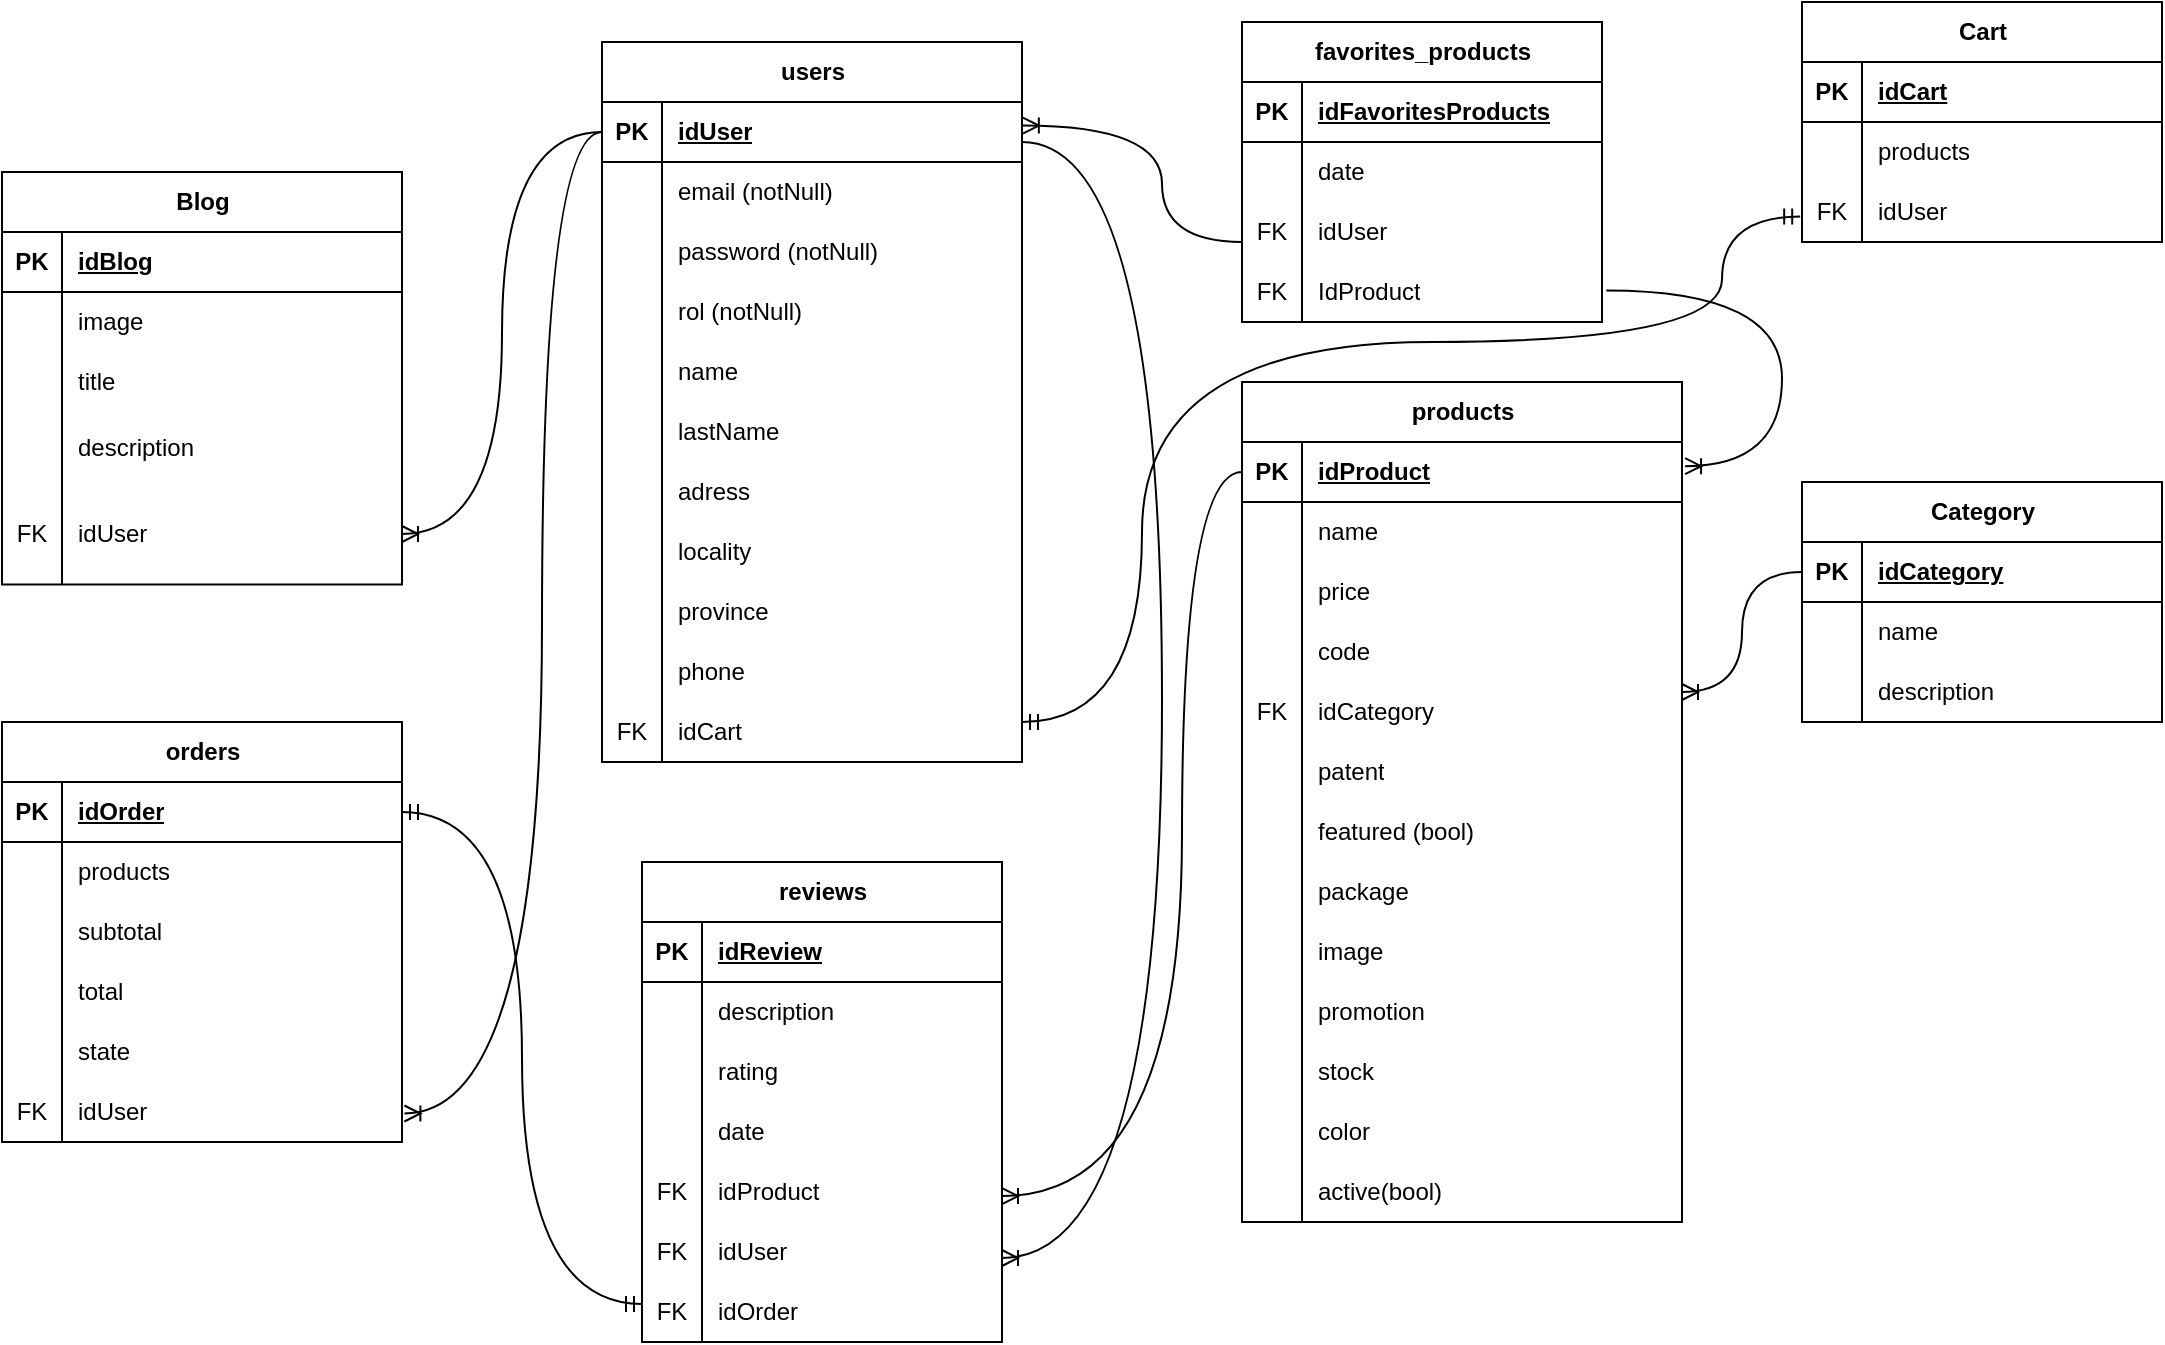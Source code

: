 <mxfile version="21.2.8" type="device">
  <diagram id="R2lEEEUBdFMjLlhIrx00" name="Page-1">
    <mxGraphModel dx="2513" dy="649" grid="0" gridSize="10" guides="1" tooltips="1" connect="0" arrows="1" fold="1" page="0" pageScale="1" pageWidth="850" pageHeight="1100" math="0" shadow="0" extFonts="Permanent Marker^https://fonts.googleapis.com/css?family=Permanent+Marker">
      <root>
        <mxCell id="0" />
        <mxCell id="1" parent="0" />
        <mxCell id="l7AukO2hmc3DWArI1GRd-1" value="products" style="shape=table;startSize=30;container=1;collapsible=1;childLayout=tableLayout;fixedRows=1;rowLines=0;fontStyle=1;align=center;resizeLast=1;html=1;" parent="1" vertex="1">
          <mxGeometry x="-200" y="250" width="220" height="420" as="geometry" />
        </mxCell>
        <mxCell id="l7AukO2hmc3DWArI1GRd-2" value="" style="shape=tableRow;horizontal=0;startSize=0;swimlaneHead=0;swimlaneBody=0;fillColor=none;collapsible=0;dropTarget=0;points=[[0,0.5],[1,0.5]];portConstraint=eastwest;top=0;left=0;right=0;bottom=1;" parent="l7AukO2hmc3DWArI1GRd-1" vertex="1">
          <mxGeometry y="30" width="220" height="30" as="geometry" />
        </mxCell>
        <mxCell id="l7AukO2hmc3DWArI1GRd-3" value="PK" style="shape=partialRectangle;connectable=0;fillColor=none;top=0;left=0;bottom=0;right=0;fontStyle=1;overflow=hidden;whiteSpace=wrap;html=1;" parent="l7AukO2hmc3DWArI1GRd-2" vertex="1">
          <mxGeometry width="30" height="30" as="geometry">
            <mxRectangle width="30" height="30" as="alternateBounds" />
          </mxGeometry>
        </mxCell>
        <mxCell id="l7AukO2hmc3DWArI1GRd-4" value="idProduct" style="shape=partialRectangle;connectable=0;fillColor=none;top=0;left=0;bottom=0;right=0;align=left;spacingLeft=6;fontStyle=5;overflow=hidden;whiteSpace=wrap;html=1;" parent="l7AukO2hmc3DWArI1GRd-2" vertex="1">
          <mxGeometry x="30" width="190" height="30" as="geometry">
            <mxRectangle width="190" height="30" as="alternateBounds" />
          </mxGeometry>
        </mxCell>
        <mxCell id="l7AukO2hmc3DWArI1GRd-5" value="" style="shape=tableRow;horizontal=0;startSize=0;swimlaneHead=0;swimlaneBody=0;fillColor=none;collapsible=0;dropTarget=0;points=[[0,0.5],[1,0.5]];portConstraint=eastwest;top=0;left=0;right=0;bottom=0;" parent="l7AukO2hmc3DWArI1GRd-1" vertex="1">
          <mxGeometry y="60" width="220" height="30" as="geometry" />
        </mxCell>
        <mxCell id="l7AukO2hmc3DWArI1GRd-6" value="" style="shape=partialRectangle;connectable=0;fillColor=none;top=0;left=0;bottom=0;right=0;editable=1;overflow=hidden;whiteSpace=wrap;html=1;" parent="l7AukO2hmc3DWArI1GRd-5" vertex="1">
          <mxGeometry width="30" height="30" as="geometry">
            <mxRectangle width="30" height="30" as="alternateBounds" />
          </mxGeometry>
        </mxCell>
        <mxCell id="l7AukO2hmc3DWArI1GRd-7" value="name" style="shape=partialRectangle;connectable=0;fillColor=none;top=0;left=0;bottom=0;right=0;align=left;spacingLeft=6;overflow=hidden;whiteSpace=wrap;html=1;" parent="l7AukO2hmc3DWArI1GRd-5" vertex="1">
          <mxGeometry x="30" width="190" height="30" as="geometry">
            <mxRectangle width="190" height="30" as="alternateBounds" />
          </mxGeometry>
        </mxCell>
        <mxCell id="l7AukO2hmc3DWArI1GRd-8" value="" style="shape=tableRow;horizontal=0;startSize=0;swimlaneHead=0;swimlaneBody=0;fillColor=none;collapsible=0;dropTarget=0;points=[[0,0.5],[1,0.5]];portConstraint=eastwest;top=0;left=0;right=0;bottom=0;" parent="l7AukO2hmc3DWArI1GRd-1" vertex="1">
          <mxGeometry y="90" width="220" height="30" as="geometry" />
        </mxCell>
        <mxCell id="l7AukO2hmc3DWArI1GRd-9" value="" style="shape=partialRectangle;connectable=0;fillColor=none;top=0;left=0;bottom=0;right=0;editable=1;overflow=hidden;whiteSpace=wrap;html=1;" parent="l7AukO2hmc3DWArI1GRd-8" vertex="1">
          <mxGeometry width="30" height="30" as="geometry">
            <mxRectangle width="30" height="30" as="alternateBounds" />
          </mxGeometry>
        </mxCell>
        <mxCell id="l7AukO2hmc3DWArI1GRd-10" value="price" style="shape=partialRectangle;connectable=0;fillColor=none;top=0;left=0;bottom=0;right=0;align=left;spacingLeft=6;overflow=hidden;whiteSpace=wrap;html=1;" parent="l7AukO2hmc3DWArI1GRd-8" vertex="1">
          <mxGeometry x="30" width="190" height="30" as="geometry">
            <mxRectangle width="190" height="30" as="alternateBounds" />
          </mxGeometry>
        </mxCell>
        <mxCell id="l7AukO2hmc3DWArI1GRd-11" value="" style="shape=tableRow;horizontal=0;startSize=0;swimlaneHead=0;swimlaneBody=0;fillColor=none;collapsible=0;dropTarget=0;points=[[0,0.5],[1,0.5]];portConstraint=eastwest;top=0;left=0;right=0;bottom=0;" parent="l7AukO2hmc3DWArI1GRd-1" vertex="1">
          <mxGeometry y="120" width="220" height="30" as="geometry" />
        </mxCell>
        <mxCell id="l7AukO2hmc3DWArI1GRd-12" value="" style="shape=partialRectangle;connectable=0;fillColor=none;top=0;left=0;bottom=0;right=0;editable=1;overflow=hidden;whiteSpace=wrap;html=1;" parent="l7AukO2hmc3DWArI1GRd-11" vertex="1">
          <mxGeometry width="30" height="30" as="geometry">
            <mxRectangle width="30" height="30" as="alternateBounds" />
          </mxGeometry>
        </mxCell>
        <mxCell id="l7AukO2hmc3DWArI1GRd-13" value="code" style="shape=partialRectangle;connectable=0;fillColor=none;top=0;left=0;bottom=0;right=0;align=left;spacingLeft=6;overflow=hidden;whiteSpace=wrap;html=1;" parent="l7AukO2hmc3DWArI1GRd-11" vertex="1">
          <mxGeometry x="30" width="190" height="30" as="geometry">
            <mxRectangle width="190" height="30" as="alternateBounds" />
          </mxGeometry>
        </mxCell>
        <mxCell id="l7AukO2hmc3DWArI1GRd-27" value="" style="shape=tableRow;horizontal=0;startSize=0;swimlaneHead=0;swimlaneBody=0;fillColor=none;collapsible=0;dropTarget=0;points=[[0,0.5],[1,0.5]];portConstraint=eastwest;top=0;left=0;right=0;bottom=0;" parent="l7AukO2hmc3DWArI1GRd-1" vertex="1">
          <mxGeometry y="150" width="220" height="30" as="geometry" />
        </mxCell>
        <mxCell id="l7AukO2hmc3DWArI1GRd-28" value="FK" style="shape=partialRectangle;connectable=0;fillColor=none;top=0;left=0;bottom=0;right=0;editable=1;overflow=hidden;whiteSpace=wrap;html=1;" parent="l7AukO2hmc3DWArI1GRd-27" vertex="1">
          <mxGeometry width="30" height="30" as="geometry">
            <mxRectangle width="30" height="30" as="alternateBounds" />
          </mxGeometry>
        </mxCell>
        <mxCell id="l7AukO2hmc3DWArI1GRd-29" value="idCategory" style="shape=partialRectangle;connectable=0;fillColor=none;top=0;left=0;bottom=0;right=0;align=left;spacingLeft=6;overflow=hidden;whiteSpace=wrap;html=1;" parent="l7AukO2hmc3DWArI1GRd-27" vertex="1">
          <mxGeometry x="30" width="190" height="30" as="geometry">
            <mxRectangle width="190" height="30" as="alternateBounds" />
          </mxGeometry>
        </mxCell>
        <mxCell id="l7AukO2hmc3DWArI1GRd-30" value="" style="shape=tableRow;horizontal=0;startSize=0;swimlaneHead=0;swimlaneBody=0;fillColor=none;collapsible=0;dropTarget=0;points=[[0,0.5],[1,0.5]];portConstraint=eastwest;top=0;left=0;right=0;bottom=0;" parent="l7AukO2hmc3DWArI1GRd-1" vertex="1">
          <mxGeometry y="180" width="220" height="30" as="geometry" />
        </mxCell>
        <mxCell id="l7AukO2hmc3DWArI1GRd-31" value="" style="shape=partialRectangle;connectable=0;fillColor=none;top=0;left=0;bottom=0;right=0;editable=1;overflow=hidden;whiteSpace=wrap;html=1;" parent="l7AukO2hmc3DWArI1GRd-30" vertex="1">
          <mxGeometry width="30" height="30" as="geometry">
            <mxRectangle width="30" height="30" as="alternateBounds" />
          </mxGeometry>
        </mxCell>
        <mxCell id="l7AukO2hmc3DWArI1GRd-32" value="patent" style="shape=partialRectangle;connectable=0;fillColor=none;top=0;left=0;bottom=0;right=0;align=left;spacingLeft=6;overflow=hidden;whiteSpace=wrap;html=1;" parent="l7AukO2hmc3DWArI1GRd-30" vertex="1">
          <mxGeometry x="30" width="190" height="30" as="geometry">
            <mxRectangle width="190" height="30" as="alternateBounds" />
          </mxGeometry>
        </mxCell>
        <mxCell id="l7AukO2hmc3DWArI1GRd-75" value="" style="shape=tableRow;horizontal=0;startSize=0;swimlaneHead=0;swimlaneBody=0;fillColor=none;collapsible=0;dropTarget=0;points=[[0,0.5],[1,0.5]];portConstraint=eastwest;top=0;left=0;right=0;bottom=0;" parent="l7AukO2hmc3DWArI1GRd-1" vertex="1">
          <mxGeometry y="210" width="220" height="30" as="geometry" />
        </mxCell>
        <mxCell id="l7AukO2hmc3DWArI1GRd-76" value="" style="shape=partialRectangle;connectable=0;fillColor=none;top=0;left=0;bottom=0;right=0;editable=1;overflow=hidden;whiteSpace=wrap;html=1;" parent="l7AukO2hmc3DWArI1GRd-75" vertex="1">
          <mxGeometry width="30" height="30" as="geometry">
            <mxRectangle width="30" height="30" as="alternateBounds" />
          </mxGeometry>
        </mxCell>
        <mxCell id="l7AukO2hmc3DWArI1GRd-77" value="featured (bool)" style="shape=partialRectangle;connectable=0;fillColor=none;top=0;left=0;bottom=0;right=0;align=left;spacingLeft=6;overflow=hidden;whiteSpace=wrap;html=1;" parent="l7AukO2hmc3DWArI1GRd-75" vertex="1">
          <mxGeometry x="30" width="190" height="30" as="geometry">
            <mxRectangle width="190" height="30" as="alternateBounds" />
          </mxGeometry>
        </mxCell>
        <mxCell id="l7AukO2hmc3DWArI1GRd-78" value="" style="shape=tableRow;horizontal=0;startSize=0;swimlaneHead=0;swimlaneBody=0;fillColor=none;collapsible=0;dropTarget=0;points=[[0,0.5],[1,0.5]];portConstraint=eastwest;top=0;left=0;right=0;bottom=0;" parent="l7AukO2hmc3DWArI1GRd-1" vertex="1">
          <mxGeometry y="240" width="220" height="30" as="geometry" />
        </mxCell>
        <mxCell id="l7AukO2hmc3DWArI1GRd-79" value="" style="shape=partialRectangle;connectable=0;fillColor=none;top=0;left=0;bottom=0;right=0;editable=1;overflow=hidden;whiteSpace=wrap;html=1;" parent="l7AukO2hmc3DWArI1GRd-78" vertex="1">
          <mxGeometry width="30" height="30" as="geometry">
            <mxRectangle width="30" height="30" as="alternateBounds" />
          </mxGeometry>
        </mxCell>
        <mxCell id="l7AukO2hmc3DWArI1GRd-80" value="package" style="shape=partialRectangle;connectable=0;fillColor=none;top=0;left=0;bottom=0;right=0;align=left;spacingLeft=6;overflow=hidden;whiteSpace=wrap;html=1;" parent="l7AukO2hmc3DWArI1GRd-78" vertex="1">
          <mxGeometry x="30" width="190" height="30" as="geometry">
            <mxRectangle width="190" height="30" as="alternateBounds" />
          </mxGeometry>
        </mxCell>
        <mxCell id="l7AukO2hmc3DWArI1GRd-81" value="" style="shape=tableRow;horizontal=0;startSize=0;swimlaneHead=0;swimlaneBody=0;fillColor=none;collapsible=0;dropTarget=0;points=[[0,0.5],[1,0.5]];portConstraint=eastwest;top=0;left=0;right=0;bottom=0;" parent="l7AukO2hmc3DWArI1GRd-1" vertex="1">
          <mxGeometry y="270" width="220" height="30" as="geometry" />
        </mxCell>
        <mxCell id="l7AukO2hmc3DWArI1GRd-82" value="" style="shape=partialRectangle;connectable=0;fillColor=none;top=0;left=0;bottom=0;right=0;editable=1;overflow=hidden;whiteSpace=wrap;html=1;" parent="l7AukO2hmc3DWArI1GRd-81" vertex="1">
          <mxGeometry width="30" height="30" as="geometry">
            <mxRectangle width="30" height="30" as="alternateBounds" />
          </mxGeometry>
        </mxCell>
        <mxCell id="l7AukO2hmc3DWArI1GRd-83" value="image" style="shape=partialRectangle;connectable=0;fillColor=none;top=0;left=0;bottom=0;right=0;align=left;spacingLeft=6;overflow=hidden;whiteSpace=wrap;html=1;" parent="l7AukO2hmc3DWArI1GRd-81" vertex="1">
          <mxGeometry x="30" width="190" height="30" as="geometry">
            <mxRectangle width="190" height="30" as="alternateBounds" />
          </mxGeometry>
        </mxCell>
        <mxCell id="__cpYwiDBDIL7jEUSUa--1" value="" style="shape=tableRow;horizontal=0;startSize=0;swimlaneHead=0;swimlaneBody=0;fillColor=none;collapsible=0;dropTarget=0;points=[[0,0.5],[1,0.5]];portConstraint=eastwest;top=0;left=0;right=0;bottom=0;" parent="l7AukO2hmc3DWArI1GRd-1" vertex="1">
          <mxGeometry y="300" width="220" height="30" as="geometry" />
        </mxCell>
        <mxCell id="__cpYwiDBDIL7jEUSUa--2" value="" style="shape=partialRectangle;connectable=0;fillColor=none;top=0;left=0;bottom=0;right=0;editable=1;overflow=hidden;whiteSpace=wrap;html=1;" parent="__cpYwiDBDIL7jEUSUa--1" vertex="1">
          <mxGeometry width="30" height="30" as="geometry">
            <mxRectangle width="30" height="30" as="alternateBounds" />
          </mxGeometry>
        </mxCell>
        <mxCell id="__cpYwiDBDIL7jEUSUa--3" value="promotion" style="shape=partialRectangle;connectable=0;fillColor=none;top=0;left=0;bottom=0;right=0;align=left;spacingLeft=6;overflow=hidden;whiteSpace=wrap;html=1;" parent="__cpYwiDBDIL7jEUSUa--1" vertex="1">
          <mxGeometry x="30" width="190" height="30" as="geometry">
            <mxRectangle width="190" height="30" as="alternateBounds" />
          </mxGeometry>
        </mxCell>
        <mxCell id="__cpYwiDBDIL7jEUSUa--32" value="" style="shape=tableRow;horizontal=0;startSize=0;swimlaneHead=0;swimlaneBody=0;fillColor=none;collapsible=0;dropTarget=0;points=[[0,0.5],[1,0.5]];portConstraint=eastwest;top=0;left=0;right=0;bottom=0;" parent="l7AukO2hmc3DWArI1GRd-1" vertex="1">
          <mxGeometry y="330" width="220" height="30" as="geometry" />
        </mxCell>
        <mxCell id="__cpYwiDBDIL7jEUSUa--33" value="" style="shape=partialRectangle;connectable=0;fillColor=none;top=0;left=0;bottom=0;right=0;editable=1;overflow=hidden;whiteSpace=wrap;html=1;" parent="__cpYwiDBDIL7jEUSUa--32" vertex="1">
          <mxGeometry width="30" height="30" as="geometry">
            <mxRectangle width="30" height="30" as="alternateBounds" />
          </mxGeometry>
        </mxCell>
        <mxCell id="__cpYwiDBDIL7jEUSUa--34" value="stock" style="shape=partialRectangle;connectable=0;fillColor=none;top=0;left=0;bottom=0;right=0;align=left;spacingLeft=6;overflow=hidden;whiteSpace=wrap;html=1;" parent="__cpYwiDBDIL7jEUSUa--32" vertex="1">
          <mxGeometry x="30" width="190" height="30" as="geometry">
            <mxRectangle width="190" height="30" as="alternateBounds" />
          </mxGeometry>
        </mxCell>
        <mxCell id="__cpYwiDBDIL7jEUSUa--35" value="" style="shape=tableRow;horizontal=0;startSize=0;swimlaneHead=0;swimlaneBody=0;fillColor=none;collapsible=0;dropTarget=0;points=[[0,0.5],[1,0.5]];portConstraint=eastwest;top=0;left=0;right=0;bottom=0;" parent="l7AukO2hmc3DWArI1GRd-1" vertex="1">
          <mxGeometry y="360" width="220" height="30" as="geometry" />
        </mxCell>
        <mxCell id="__cpYwiDBDIL7jEUSUa--36" value="" style="shape=partialRectangle;connectable=0;fillColor=none;top=0;left=0;bottom=0;right=0;editable=1;overflow=hidden;whiteSpace=wrap;html=1;" parent="__cpYwiDBDIL7jEUSUa--35" vertex="1">
          <mxGeometry width="30" height="30" as="geometry">
            <mxRectangle width="30" height="30" as="alternateBounds" />
          </mxGeometry>
        </mxCell>
        <mxCell id="__cpYwiDBDIL7jEUSUa--37" value="color" style="shape=partialRectangle;connectable=0;fillColor=none;top=0;left=0;bottom=0;right=0;align=left;spacingLeft=6;overflow=hidden;whiteSpace=wrap;html=1;" parent="__cpYwiDBDIL7jEUSUa--35" vertex="1">
          <mxGeometry x="30" width="190" height="30" as="geometry">
            <mxRectangle width="190" height="30" as="alternateBounds" />
          </mxGeometry>
        </mxCell>
        <mxCell id="__cpYwiDBDIL7jEUSUa--78" value="" style="shape=tableRow;horizontal=0;startSize=0;swimlaneHead=0;swimlaneBody=0;fillColor=none;collapsible=0;dropTarget=0;points=[[0,0.5],[1,0.5]];portConstraint=eastwest;top=0;left=0;right=0;bottom=0;" parent="l7AukO2hmc3DWArI1GRd-1" vertex="1">
          <mxGeometry y="390" width="220" height="30" as="geometry" />
        </mxCell>
        <mxCell id="__cpYwiDBDIL7jEUSUa--79" value="" style="shape=partialRectangle;connectable=0;fillColor=none;top=0;left=0;bottom=0;right=0;editable=1;overflow=hidden;whiteSpace=wrap;html=1;" parent="__cpYwiDBDIL7jEUSUa--78" vertex="1">
          <mxGeometry width="30" height="30" as="geometry">
            <mxRectangle width="30" height="30" as="alternateBounds" />
          </mxGeometry>
        </mxCell>
        <mxCell id="__cpYwiDBDIL7jEUSUa--80" value="active(bool)" style="shape=partialRectangle;connectable=0;fillColor=none;top=0;left=0;bottom=0;right=0;align=left;spacingLeft=6;overflow=hidden;whiteSpace=wrap;html=1;" parent="__cpYwiDBDIL7jEUSUa--78" vertex="1">
          <mxGeometry x="30" width="190" height="30" as="geometry">
            <mxRectangle width="190" height="30" as="alternateBounds" />
          </mxGeometry>
        </mxCell>
        <mxCell id="l7AukO2hmc3DWArI1GRd-33" value="users" style="shape=table;startSize=30;container=1;collapsible=1;childLayout=tableLayout;fixedRows=1;rowLines=0;fontStyle=1;align=center;resizeLast=1;html=1;" parent="1" vertex="1">
          <mxGeometry x="-520" y="80" width="210" height="360" as="geometry" />
        </mxCell>
        <mxCell id="l7AukO2hmc3DWArI1GRd-34" value="" style="shape=tableRow;horizontal=0;startSize=0;swimlaneHead=0;swimlaneBody=0;fillColor=none;collapsible=0;dropTarget=0;points=[[0,0.5],[1,0.5]];portConstraint=eastwest;top=0;left=0;right=0;bottom=1;" parent="l7AukO2hmc3DWArI1GRd-33" vertex="1">
          <mxGeometry y="30" width="210" height="30" as="geometry" />
        </mxCell>
        <mxCell id="l7AukO2hmc3DWArI1GRd-35" value="PK" style="shape=partialRectangle;connectable=0;fillColor=none;top=0;left=0;bottom=0;right=0;fontStyle=1;overflow=hidden;whiteSpace=wrap;html=1;" parent="l7AukO2hmc3DWArI1GRd-34" vertex="1">
          <mxGeometry width="30" height="30" as="geometry">
            <mxRectangle width="30" height="30" as="alternateBounds" />
          </mxGeometry>
        </mxCell>
        <mxCell id="l7AukO2hmc3DWArI1GRd-36" value="idUser" style="shape=partialRectangle;connectable=0;fillColor=none;top=0;left=0;bottom=0;right=0;align=left;spacingLeft=6;fontStyle=5;overflow=hidden;whiteSpace=wrap;html=1;" parent="l7AukO2hmc3DWArI1GRd-34" vertex="1">
          <mxGeometry x="30" width="180" height="30" as="geometry">
            <mxRectangle width="180" height="30" as="alternateBounds" />
          </mxGeometry>
        </mxCell>
        <mxCell id="l7AukO2hmc3DWArI1GRd-37" value="" style="shape=tableRow;horizontal=0;startSize=0;swimlaneHead=0;swimlaneBody=0;fillColor=none;collapsible=0;dropTarget=0;points=[[0,0.5],[1,0.5]];portConstraint=eastwest;top=0;left=0;right=0;bottom=0;" parent="l7AukO2hmc3DWArI1GRd-33" vertex="1">
          <mxGeometry y="60" width="210" height="30" as="geometry" />
        </mxCell>
        <mxCell id="l7AukO2hmc3DWArI1GRd-38" value="" style="shape=partialRectangle;connectable=0;fillColor=none;top=0;left=0;bottom=0;right=0;editable=1;overflow=hidden;whiteSpace=wrap;html=1;" parent="l7AukO2hmc3DWArI1GRd-37" vertex="1">
          <mxGeometry width="30" height="30" as="geometry">
            <mxRectangle width="30" height="30" as="alternateBounds" />
          </mxGeometry>
        </mxCell>
        <mxCell id="l7AukO2hmc3DWArI1GRd-39" value="email (notNull)" style="shape=partialRectangle;connectable=0;fillColor=none;top=0;left=0;bottom=0;right=0;align=left;spacingLeft=6;overflow=hidden;whiteSpace=wrap;html=1;" parent="l7AukO2hmc3DWArI1GRd-37" vertex="1">
          <mxGeometry x="30" width="180" height="30" as="geometry">
            <mxRectangle width="180" height="30" as="alternateBounds" />
          </mxGeometry>
        </mxCell>
        <mxCell id="l7AukO2hmc3DWArI1GRd-40" value="" style="shape=tableRow;horizontal=0;startSize=0;swimlaneHead=0;swimlaneBody=0;fillColor=none;collapsible=0;dropTarget=0;points=[[0,0.5],[1,0.5]];portConstraint=eastwest;top=0;left=0;right=0;bottom=0;" parent="l7AukO2hmc3DWArI1GRd-33" vertex="1">
          <mxGeometry y="90" width="210" height="30" as="geometry" />
        </mxCell>
        <mxCell id="l7AukO2hmc3DWArI1GRd-41" value="" style="shape=partialRectangle;connectable=0;fillColor=none;top=0;left=0;bottom=0;right=0;editable=1;overflow=hidden;whiteSpace=wrap;html=1;" parent="l7AukO2hmc3DWArI1GRd-40" vertex="1">
          <mxGeometry width="30" height="30" as="geometry">
            <mxRectangle width="30" height="30" as="alternateBounds" />
          </mxGeometry>
        </mxCell>
        <mxCell id="l7AukO2hmc3DWArI1GRd-42" value="password (notNull)" style="shape=partialRectangle;connectable=0;fillColor=none;top=0;left=0;bottom=0;right=0;align=left;spacingLeft=6;overflow=hidden;whiteSpace=wrap;html=1;" parent="l7AukO2hmc3DWArI1GRd-40" vertex="1">
          <mxGeometry x="30" width="180" height="30" as="geometry">
            <mxRectangle width="180" height="30" as="alternateBounds" />
          </mxGeometry>
        </mxCell>
        <mxCell id="l7AukO2hmc3DWArI1GRd-43" value="" style="shape=tableRow;horizontal=0;startSize=0;swimlaneHead=0;swimlaneBody=0;fillColor=none;collapsible=0;dropTarget=0;points=[[0,0.5],[1,0.5]];portConstraint=eastwest;top=0;left=0;right=0;bottom=0;" parent="l7AukO2hmc3DWArI1GRd-33" vertex="1">
          <mxGeometry y="120" width="210" height="30" as="geometry" />
        </mxCell>
        <mxCell id="l7AukO2hmc3DWArI1GRd-44" value="" style="shape=partialRectangle;connectable=0;fillColor=none;top=0;left=0;bottom=0;right=0;editable=1;overflow=hidden;whiteSpace=wrap;html=1;" parent="l7AukO2hmc3DWArI1GRd-43" vertex="1">
          <mxGeometry width="30" height="30" as="geometry">
            <mxRectangle width="30" height="30" as="alternateBounds" />
          </mxGeometry>
        </mxCell>
        <mxCell id="l7AukO2hmc3DWArI1GRd-45" value="rol (notNull)" style="shape=partialRectangle;connectable=0;fillColor=none;top=0;left=0;bottom=0;right=0;align=left;spacingLeft=6;overflow=hidden;whiteSpace=wrap;html=1;" parent="l7AukO2hmc3DWArI1GRd-43" vertex="1">
          <mxGeometry x="30" width="180" height="30" as="geometry">
            <mxRectangle width="180" height="30" as="alternateBounds" />
          </mxGeometry>
        </mxCell>
        <mxCell id="SijIeiXXC8a-HPH88K1i-1" value="" style="shape=tableRow;horizontal=0;startSize=0;swimlaneHead=0;swimlaneBody=0;fillColor=none;collapsible=0;dropTarget=0;points=[[0,0.5],[1,0.5]];portConstraint=eastwest;top=0;left=0;right=0;bottom=0;" parent="l7AukO2hmc3DWArI1GRd-33" vertex="1">
          <mxGeometry y="150" width="210" height="30" as="geometry" />
        </mxCell>
        <mxCell id="SijIeiXXC8a-HPH88K1i-2" value="" style="shape=partialRectangle;connectable=0;fillColor=none;top=0;left=0;bottom=0;right=0;editable=1;overflow=hidden;whiteSpace=wrap;html=1;" parent="SijIeiXXC8a-HPH88K1i-1" vertex="1">
          <mxGeometry width="30" height="30" as="geometry">
            <mxRectangle width="30" height="30" as="alternateBounds" />
          </mxGeometry>
        </mxCell>
        <mxCell id="SijIeiXXC8a-HPH88K1i-3" value="name" style="shape=partialRectangle;connectable=0;fillColor=none;top=0;left=0;bottom=0;right=0;align=left;spacingLeft=6;overflow=hidden;whiteSpace=wrap;html=1;" parent="SijIeiXXC8a-HPH88K1i-1" vertex="1">
          <mxGeometry x="30" width="180" height="30" as="geometry">
            <mxRectangle width="180" height="30" as="alternateBounds" />
          </mxGeometry>
        </mxCell>
        <mxCell id="SijIeiXXC8a-HPH88K1i-4" value="" style="shape=tableRow;horizontal=0;startSize=0;swimlaneHead=0;swimlaneBody=0;fillColor=none;collapsible=0;dropTarget=0;points=[[0,0.5],[1,0.5]];portConstraint=eastwest;top=0;left=0;right=0;bottom=0;" parent="l7AukO2hmc3DWArI1GRd-33" vertex="1">
          <mxGeometry y="180" width="210" height="30" as="geometry" />
        </mxCell>
        <mxCell id="SijIeiXXC8a-HPH88K1i-5" value="" style="shape=partialRectangle;connectable=0;fillColor=none;top=0;left=0;bottom=0;right=0;editable=1;overflow=hidden;whiteSpace=wrap;html=1;" parent="SijIeiXXC8a-HPH88K1i-4" vertex="1">
          <mxGeometry width="30" height="30" as="geometry">
            <mxRectangle width="30" height="30" as="alternateBounds" />
          </mxGeometry>
        </mxCell>
        <mxCell id="SijIeiXXC8a-HPH88K1i-6" value="lastName" style="shape=partialRectangle;connectable=0;fillColor=none;top=0;left=0;bottom=0;right=0;align=left;spacingLeft=6;overflow=hidden;whiteSpace=wrap;html=1;" parent="SijIeiXXC8a-HPH88K1i-4" vertex="1">
          <mxGeometry x="30" width="180" height="30" as="geometry">
            <mxRectangle width="180" height="30" as="alternateBounds" />
          </mxGeometry>
        </mxCell>
        <mxCell id="SijIeiXXC8a-HPH88K1i-26" value="" style="shape=tableRow;horizontal=0;startSize=0;swimlaneHead=0;swimlaneBody=0;fillColor=none;collapsible=0;dropTarget=0;points=[[0,0.5],[1,0.5]];portConstraint=eastwest;top=0;left=0;right=0;bottom=0;" parent="l7AukO2hmc3DWArI1GRd-33" vertex="1">
          <mxGeometry y="210" width="210" height="30" as="geometry" />
        </mxCell>
        <mxCell id="SijIeiXXC8a-HPH88K1i-27" value="" style="shape=partialRectangle;connectable=0;fillColor=none;top=0;left=0;bottom=0;right=0;editable=1;overflow=hidden;whiteSpace=wrap;html=1;" parent="SijIeiXXC8a-HPH88K1i-26" vertex="1">
          <mxGeometry width="30" height="30" as="geometry">
            <mxRectangle width="30" height="30" as="alternateBounds" />
          </mxGeometry>
        </mxCell>
        <mxCell id="SijIeiXXC8a-HPH88K1i-28" value="adress" style="shape=partialRectangle;connectable=0;fillColor=none;top=0;left=0;bottom=0;right=0;align=left;spacingLeft=6;overflow=hidden;whiteSpace=wrap;html=1;" parent="SijIeiXXC8a-HPH88K1i-26" vertex="1">
          <mxGeometry x="30" width="180" height="30" as="geometry">
            <mxRectangle width="180" height="30" as="alternateBounds" />
          </mxGeometry>
        </mxCell>
        <mxCell id="SijIeiXXC8a-HPH88K1i-29" value="" style="shape=tableRow;horizontal=0;startSize=0;swimlaneHead=0;swimlaneBody=0;fillColor=none;collapsible=0;dropTarget=0;points=[[0,0.5],[1,0.5]];portConstraint=eastwest;top=0;left=0;right=0;bottom=0;" parent="l7AukO2hmc3DWArI1GRd-33" vertex="1">
          <mxGeometry y="240" width="210" height="30" as="geometry" />
        </mxCell>
        <mxCell id="SijIeiXXC8a-HPH88K1i-30" value="" style="shape=partialRectangle;connectable=0;fillColor=none;top=0;left=0;bottom=0;right=0;editable=1;overflow=hidden;whiteSpace=wrap;html=1;" parent="SijIeiXXC8a-HPH88K1i-29" vertex="1">
          <mxGeometry width="30" height="30" as="geometry">
            <mxRectangle width="30" height="30" as="alternateBounds" />
          </mxGeometry>
        </mxCell>
        <mxCell id="SijIeiXXC8a-HPH88K1i-31" value="locality" style="shape=partialRectangle;connectable=0;fillColor=none;top=0;left=0;bottom=0;right=0;align=left;spacingLeft=6;overflow=hidden;whiteSpace=wrap;html=1;" parent="SijIeiXXC8a-HPH88K1i-29" vertex="1">
          <mxGeometry x="30" width="180" height="30" as="geometry">
            <mxRectangle width="180" height="30" as="alternateBounds" />
          </mxGeometry>
        </mxCell>
        <mxCell id="SijIeiXXC8a-HPH88K1i-53" value="" style="shape=tableRow;horizontal=0;startSize=0;swimlaneHead=0;swimlaneBody=0;fillColor=none;collapsible=0;dropTarget=0;points=[[0,0.5],[1,0.5]];portConstraint=eastwest;top=0;left=0;right=0;bottom=0;" parent="l7AukO2hmc3DWArI1GRd-33" vertex="1">
          <mxGeometry y="270" width="210" height="30" as="geometry" />
        </mxCell>
        <mxCell id="SijIeiXXC8a-HPH88K1i-54" value="" style="shape=partialRectangle;connectable=0;fillColor=none;top=0;left=0;bottom=0;right=0;editable=1;overflow=hidden;whiteSpace=wrap;html=1;" parent="SijIeiXXC8a-HPH88K1i-53" vertex="1">
          <mxGeometry width="30" height="30" as="geometry">
            <mxRectangle width="30" height="30" as="alternateBounds" />
          </mxGeometry>
        </mxCell>
        <mxCell id="SijIeiXXC8a-HPH88K1i-55" value="province" style="shape=partialRectangle;connectable=0;fillColor=none;top=0;left=0;bottom=0;right=0;align=left;spacingLeft=6;overflow=hidden;whiteSpace=wrap;html=1;" parent="SijIeiXXC8a-HPH88K1i-53" vertex="1">
          <mxGeometry x="30" width="180" height="30" as="geometry">
            <mxRectangle width="180" height="30" as="alternateBounds" />
          </mxGeometry>
        </mxCell>
        <mxCell id="SijIeiXXC8a-HPH88K1i-56" value="" style="shape=tableRow;horizontal=0;startSize=0;swimlaneHead=0;swimlaneBody=0;fillColor=none;collapsible=0;dropTarget=0;points=[[0,0.5],[1,0.5]];portConstraint=eastwest;top=0;left=0;right=0;bottom=0;" parent="l7AukO2hmc3DWArI1GRd-33" vertex="1">
          <mxGeometry y="300" width="210" height="30" as="geometry" />
        </mxCell>
        <mxCell id="SijIeiXXC8a-HPH88K1i-57" value="" style="shape=partialRectangle;connectable=0;fillColor=none;top=0;left=0;bottom=0;right=0;editable=1;overflow=hidden;whiteSpace=wrap;html=1;" parent="SijIeiXXC8a-HPH88K1i-56" vertex="1">
          <mxGeometry width="30" height="30" as="geometry">
            <mxRectangle width="30" height="30" as="alternateBounds" />
          </mxGeometry>
        </mxCell>
        <mxCell id="SijIeiXXC8a-HPH88K1i-58" value="phone" style="shape=partialRectangle;connectable=0;fillColor=none;top=0;left=0;bottom=0;right=0;align=left;spacingLeft=6;overflow=hidden;whiteSpace=wrap;html=1;" parent="SijIeiXXC8a-HPH88K1i-56" vertex="1">
          <mxGeometry x="30" width="180" height="30" as="geometry">
            <mxRectangle width="180" height="30" as="alternateBounds" />
          </mxGeometry>
        </mxCell>
        <mxCell id="QlhWREEPRnd1zQnITJeM-90" value="" style="shape=tableRow;horizontal=0;startSize=0;swimlaneHead=0;swimlaneBody=0;fillColor=none;collapsible=0;dropTarget=0;points=[[0,0.5],[1,0.5]];portConstraint=eastwest;top=0;left=0;right=0;bottom=0;" parent="l7AukO2hmc3DWArI1GRd-33" vertex="1">
          <mxGeometry y="330" width="210" height="30" as="geometry" />
        </mxCell>
        <mxCell id="QlhWREEPRnd1zQnITJeM-91" value="FK" style="shape=partialRectangle;connectable=0;fillColor=none;top=0;left=0;bottom=0;right=0;editable=1;overflow=hidden;whiteSpace=wrap;html=1;" parent="QlhWREEPRnd1zQnITJeM-90" vertex="1">
          <mxGeometry width="30" height="30" as="geometry">
            <mxRectangle width="30" height="30" as="alternateBounds" />
          </mxGeometry>
        </mxCell>
        <mxCell id="QlhWREEPRnd1zQnITJeM-92" value="idCart" style="shape=partialRectangle;connectable=0;fillColor=none;top=0;left=0;bottom=0;right=0;align=left;spacingLeft=6;overflow=hidden;whiteSpace=wrap;html=1;" parent="QlhWREEPRnd1zQnITJeM-90" vertex="1">
          <mxGeometry x="30" width="180" height="30" as="geometry">
            <mxRectangle width="180" height="30" as="alternateBounds" />
          </mxGeometry>
        </mxCell>
        <mxCell id="l7AukO2hmc3DWArI1GRd-59" value="favorites_products" style="shape=table;startSize=30;container=1;collapsible=1;childLayout=tableLayout;fixedRows=1;rowLines=0;fontStyle=1;align=center;resizeLast=1;html=1;" parent="1" vertex="1">
          <mxGeometry x="-200" y="70" width="180.0" height="150" as="geometry" />
        </mxCell>
        <mxCell id="l7AukO2hmc3DWArI1GRd-60" value="" style="shape=tableRow;horizontal=0;startSize=0;swimlaneHead=0;swimlaneBody=0;fillColor=none;collapsible=0;dropTarget=0;points=[[0,0.5],[1,0.5]];portConstraint=eastwest;top=0;left=0;right=0;bottom=1;" parent="l7AukO2hmc3DWArI1GRd-59" vertex="1">
          <mxGeometry y="30" width="180.0" height="30" as="geometry" />
        </mxCell>
        <mxCell id="l7AukO2hmc3DWArI1GRd-61" value="PK" style="shape=partialRectangle;connectable=0;fillColor=none;top=0;left=0;bottom=0;right=0;fontStyle=1;overflow=hidden;whiteSpace=wrap;html=1;" parent="l7AukO2hmc3DWArI1GRd-60" vertex="1">
          <mxGeometry width="30" height="30" as="geometry">
            <mxRectangle width="30" height="30" as="alternateBounds" />
          </mxGeometry>
        </mxCell>
        <mxCell id="l7AukO2hmc3DWArI1GRd-62" value="idFavoritesProducts" style="shape=partialRectangle;connectable=0;fillColor=none;top=0;left=0;bottom=0;right=0;align=left;spacingLeft=6;fontStyle=5;overflow=hidden;whiteSpace=wrap;html=1;" parent="l7AukO2hmc3DWArI1GRd-60" vertex="1">
          <mxGeometry x="30" width="150.0" height="30" as="geometry">
            <mxRectangle width="150.0" height="30" as="alternateBounds" />
          </mxGeometry>
        </mxCell>
        <mxCell id="l7AukO2hmc3DWArI1GRd-63" value="" style="shape=tableRow;horizontal=0;startSize=0;swimlaneHead=0;swimlaneBody=0;fillColor=none;collapsible=0;dropTarget=0;points=[[0,0.5],[1,0.5]];portConstraint=eastwest;top=0;left=0;right=0;bottom=0;" parent="l7AukO2hmc3DWArI1GRd-59" vertex="1">
          <mxGeometry y="60" width="180.0" height="30" as="geometry" />
        </mxCell>
        <mxCell id="l7AukO2hmc3DWArI1GRd-64" value="" style="shape=partialRectangle;connectable=0;fillColor=none;top=0;left=0;bottom=0;right=0;editable=1;overflow=hidden;whiteSpace=wrap;html=1;" parent="l7AukO2hmc3DWArI1GRd-63" vertex="1">
          <mxGeometry width="30" height="30" as="geometry">
            <mxRectangle width="30" height="30" as="alternateBounds" />
          </mxGeometry>
        </mxCell>
        <mxCell id="l7AukO2hmc3DWArI1GRd-65" value="date" style="shape=partialRectangle;connectable=0;fillColor=none;top=0;left=0;bottom=0;right=0;align=left;spacingLeft=6;overflow=hidden;whiteSpace=wrap;html=1;" parent="l7AukO2hmc3DWArI1GRd-63" vertex="1">
          <mxGeometry x="30" width="150.0" height="30" as="geometry">
            <mxRectangle width="150.0" height="30" as="alternateBounds" />
          </mxGeometry>
        </mxCell>
        <mxCell id="l7AukO2hmc3DWArI1GRd-66" value="" style="shape=tableRow;horizontal=0;startSize=0;swimlaneHead=0;swimlaneBody=0;fillColor=none;collapsible=0;dropTarget=0;points=[[0,0.5],[1,0.5]];portConstraint=eastwest;top=0;left=0;right=0;bottom=0;" parent="l7AukO2hmc3DWArI1GRd-59" vertex="1">
          <mxGeometry y="90" width="180.0" height="30" as="geometry" />
        </mxCell>
        <mxCell id="l7AukO2hmc3DWArI1GRd-67" value="FK" style="shape=partialRectangle;connectable=0;fillColor=none;top=0;left=0;bottom=0;right=0;editable=1;overflow=hidden;whiteSpace=wrap;html=1;" parent="l7AukO2hmc3DWArI1GRd-66" vertex="1">
          <mxGeometry width="30" height="30" as="geometry">
            <mxRectangle width="30" height="30" as="alternateBounds" />
          </mxGeometry>
        </mxCell>
        <mxCell id="l7AukO2hmc3DWArI1GRd-68" value="idUser" style="shape=partialRectangle;connectable=0;fillColor=none;top=0;left=0;bottom=0;right=0;align=left;spacingLeft=6;overflow=hidden;whiteSpace=wrap;html=1;" parent="l7AukO2hmc3DWArI1GRd-66" vertex="1">
          <mxGeometry x="30" width="150.0" height="30" as="geometry">
            <mxRectangle width="150.0" height="30" as="alternateBounds" />
          </mxGeometry>
        </mxCell>
        <mxCell id="l7AukO2hmc3DWArI1GRd-69" value="" style="shape=tableRow;horizontal=0;startSize=0;swimlaneHead=0;swimlaneBody=0;fillColor=none;collapsible=0;dropTarget=0;points=[[0,0.5],[1,0.5]];portConstraint=eastwest;top=0;left=0;right=0;bottom=0;" parent="l7AukO2hmc3DWArI1GRd-59" vertex="1">
          <mxGeometry y="120" width="180.0" height="30" as="geometry" />
        </mxCell>
        <mxCell id="l7AukO2hmc3DWArI1GRd-70" value="FK" style="shape=partialRectangle;connectable=0;fillColor=none;top=0;left=0;bottom=0;right=0;editable=1;overflow=hidden;whiteSpace=wrap;html=1;" parent="l7AukO2hmc3DWArI1GRd-69" vertex="1">
          <mxGeometry width="30" height="30" as="geometry">
            <mxRectangle width="30" height="30" as="alternateBounds" />
          </mxGeometry>
        </mxCell>
        <mxCell id="l7AukO2hmc3DWArI1GRd-71" value="IdProduct" style="shape=partialRectangle;connectable=0;fillColor=none;top=0;left=0;bottom=0;right=0;align=left;spacingLeft=6;overflow=hidden;whiteSpace=wrap;html=1;" parent="l7AukO2hmc3DWArI1GRd-69" vertex="1">
          <mxGeometry x="30" width="150.0" height="30" as="geometry">
            <mxRectangle width="150.0" height="30" as="alternateBounds" />
          </mxGeometry>
        </mxCell>
        <mxCell id="l7AukO2hmc3DWArI1GRd-99" value="orders" style="shape=table;startSize=30;container=1;collapsible=1;childLayout=tableLayout;fixedRows=1;rowLines=0;fontStyle=1;align=center;resizeLast=1;html=1;" parent="1" vertex="1">
          <mxGeometry x="-820" y="420" width="200" height="210" as="geometry" />
        </mxCell>
        <mxCell id="l7AukO2hmc3DWArI1GRd-100" value="" style="shape=tableRow;horizontal=0;startSize=0;swimlaneHead=0;swimlaneBody=0;fillColor=none;collapsible=0;dropTarget=0;points=[[0,0.5],[1,0.5]];portConstraint=eastwest;top=0;left=0;right=0;bottom=1;" parent="l7AukO2hmc3DWArI1GRd-99" vertex="1">
          <mxGeometry y="30" width="200" height="30" as="geometry" />
        </mxCell>
        <mxCell id="l7AukO2hmc3DWArI1GRd-101" value="PK" style="shape=partialRectangle;connectable=0;fillColor=none;top=0;left=0;bottom=0;right=0;fontStyle=1;overflow=hidden;whiteSpace=wrap;html=1;" parent="l7AukO2hmc3DWArI1GRd-100" vertex="1">
          <mxGeometry width="30" height="30" as="geometry">
            <mxRectangle width="30" height="30" as="alternateBounds" />
          </mxGeometry>
        </mxCell>
        <mxCell id="l7AukO2hmc3DWArI1GRd-102" value="idOrder" style="shape=partialRectangle;connectable=0;fillColor=none;top=0;left=0;bottom=0;right=0;align=left;spacingLeft=6;fontStyle=5;overflow=hidden;whiteSpace=wrap;html=1;" parent="l7AukO2hmc3DWArI1GRd-100" vertex="1">
          <mxGeometry x="30" width="170" height="30" as="geometry">
            <mxRectangle width="170" height="30" as="alternateBounds" />
          </mxGeometry>
        </mxCell>
        <mxCell id="l7AukO2hmc3DWArI1GRd-103" value="" style="shape=tableRow;horizontal=0;startSize=0;swimlaneHead=0;swimlaneBody=0;fillColor=none;collapsible=0;dropTarget=0;points=[[0,0.5],[1,0.5]];portConstraint=eastwest;top=0;left=0;right=0;bottom=0;" parent="l7AukO2hmc3DWArI1GRd-99" vertex="1">
          <mxGeometry y="60" width="200" height="30" as="geometry" />
        </mxCell>
        <mxCell id="l7AukO2hmc3DWArI1GRd-104" value="" style="shape=partialRectangle;connectable=0;fillColor=none;top=0;left=0;bottom=0;right=0;editable=1;overflow=hidden;whiteSpace=wrap;html=1;" parent="l7AukO2hmc3DWArI1GRd-103" vertex="1">
          <mxGeometry width="30" height="30" as="geometry">
            <mxRectangle width="30" height="30" as="alternateBounds" />
          </mxGeometry>
        </mxCell>
        <mxCell id="l7AukO2hmc3DWArI1GRd-105" value="products" style="shape=partialRectangle;connectable=0;fillColor=none;top=0;left=0;bottom=0;right=0;align=left;spacingLeft=6;overflow=hidden;whiteSpace=wrap;html=1;" parent="l7AukO2hmc3DWArI1GRd-103" vertex="1">
          <mxGeometry x="30" width="170" height="30" as="geometry">
            <mxRectangle width="170" height="30" as="alternateBounds" />
          </mxGeometry>
        </mxCell>
        <mxCell id="l7AukO2hmc3DWArI1GRd-106" value="" style="shape=tableRow;horizontal=0;startSize=0;swimlaneHead=0;swimlaneBody=0;fillColor=none;collapsible=0;dropTarget=0;points=[[0,0.5],[1,0.5]];portConstraint=eastwest;top=0;left=0;right=0;bottom=0;" parent="l7AukO2hmc3DWArI1GRd-99" vertex="1">
          <mxGeometry y="90" width="200" height="30" as="geometry" />
        </mxCell>
        <mxCell id="l7AukO2hmc3DWArI1GRd-107" value="" style="shape=partialRectangle;connectable=0;fillColor=none;top=0;left=0;bottom=0;right=0;editable=1;overflow=hidden;whiteSpace=wrap;html=1;" parent="l7AukO2hmc3DWArI1GRd-106" vertex="1">
          <mxGeometry width="30" height="30" as="geometry">
            <mxRectangle width="30" height="30" as="alternateBounds" />
          </mxGeometry>
        </mxCell>
        <mxCell id="l7AukO2hmc3DWArI1GRd-108" value="subtotal" style="shape=partialRectangle;connectable=0;fillColor=none;top=0;left=0;bottom=0;right=0;align=left;spacingLeft=6;overflow=hidden;whiteSpace=wrap;html=1;" parent="l7AukO2hmc3DWArI1GRd-106" vertex="1">
          <mxGeometry x="30" width="170" height="30" as="geometry">
            <mxRectangle width="170" height="30" as="alternateBounds" />
          </mxGeometry>
        </mxCell>
        <mxCell id="l7AukO2hmc3DWArI1GRd-109" value="" style="shape=tableRow;horizontal=0;startSize=0;swimlaneHead=0;swimlaneBody=0;fillColor=none;collapsible=0;dropTarget=0;points=[[0,0.5],[1,0.5]];portConstraint=eastwest;top=0;left=0;right=0;bottom=0;" parent="l7AukO2hmc3DWArI1GRd-99" vertex="1">
          <mxGeometry y="120" width="200" height="30" as="geometry" />
        </mxCell>
        <mxCell id="l7AukO2hmc3DWArI1GRd-110" value="" style="shape=partialRectangle;connectable=0;fillColor=none;top=0;left=0;bottom=0;right=0;editable=1;overflow=hidden;whiteSpace=wrap;html=1;" parent="l7AukO2hmc3DWArI1GRd-109" vertex="1">
          <mxGeometry width="30" height="30" as="geometry">
            <mxRectangle width="30" height="30" as="alternateBounds" />
          </mxGeometry>
        </mxCell>
        <mxCell id="l7AukO2hmc3DWArI1GRd-111" value="total" style="shape=partialRectangle;connectable=0;fillColor=none;top=0;left=0;bottom=0;right=0;align=left;spacingLeft=6;overflow=hidden;whiteSpace=wrap;html=1;" parent="l7AukO2hmc3DWArI1GRd-109" vertex="1">
          <mxGeometry x="30" width="170" height="30" as="geometry">
            <mxRectangle width="170" height="30" as="alternateBounds" />
          </mxGeometry>
        </mxCell>
        <mxCell id="__cpYwiDBDIL7jEUSUa--38" value="" style="shape=tableRow;horizontal=0;startSize=0;swimlaneHead=0;swimlaneBody=0;fillColor=none;collapsible=0;dropTarget=0;points=[[0,0.5],[1,0.5]];portConstraint=eastwest;top=0;left=0;right=0;bottom=0;" parent="l7AukO2hmc3DWArI1GRd-99" vertex="1">
          <mxGeometry y="150" width="200" height="30" as="geometry" />
        </mxCell>
        <mxCell id="__cpYwiDBDIL7jEUSUa--39" value="" style="shape=partialRectangle;connectable=0;fillColor=none;top=0;left=0;bottom=0;right=0;editable=1;overflow=hidden;whiteSpace=wrap;html=1;" parent="__cpYwiDBDIL7jEUSUa--38" vertex="1">
          <mxGeometry width="30" height="30" as="geometry">
            <mxRectangle width="30" height="30" as="alternateBounds" />
          </mxGeometry>
        </mxCell>
        <mxCell id="__cpYwiDBDIL7jEUSUa--40" value="state" style="shape=partialRectangle;connectable=0;fillColor=none;top=0;left=0;bottom=0;right=0;align=left;spacingLeft=6;overflow=hidden;whiteSpace=wrap;html=1;" parent="__cpYwiDBDIL7jEUSUa--38" vertex="1">
          <mxGeometry x="30" width="170" height="30" as="geometry">
            <mxRectangle width="170" height="30" as="alternateBounds" />
          </mxGeometry>
        </mxCell>
        <mxCell id="lrJMmrdQlwpp8i7IFfz8-7" value="" style="shape=tableRow;horizontal=0;startSize=0;swimlaneHead=0;swimlaneBody=0;fillColor=none;collapsible=0;dropTarget=0;points=[[0,0.5],[1,0.5]];portConstraint=eastwest;top=0;left=0;right=0;bottom=0;" parent="l7AukO2hmc3DWArI1GRd-99" vertex="1">
          <mxGeometry y="180" width="200" height="30" as="geometry" />
        </mxCell>
        <mxCell id="lrJMmrdQlwpp8i7IFfz8-8" value="FK" style="shape=partialRectangle;connectable=0;fillColor=none;top=0;left=0;bottom=0;right=0;editable=1;overflow=hidden;whiteSpace=wrap;html=1;" parent="lrJMmrdQlwpp8i7IFfz8-7" vertex="1">
          <mxGeometry width="30" height="30" as="geometry">
            <mxRectangle width="30" height="30" as="alternateBounds" />
          </mxGeometry>
        </mxCell>
        <mxCell id="lrJMmrdQlwpp8i7IFfz8-9" value="idUser" style="shape=partialRectangle;connectable=0;fillColor=none;top=0;left=0;bottom=0;right=0;align=left;spacingLeft=6;overflow=hidden;whiteSpace=wrap;html=1;" parent="lrJMmrdQlwpp8i7IFfz8-7" vertex="1">
          <mxGeometry x="30" width="170" height="30" as="geometry">
            <mxRectangle width="170" height="30" as="alternateBounds" />
          </mxGeometry>
        </mxCell>
        <mxCell id="l7AukO2hmc3DWArI1GRd-112" value="reviews" style="shape=table;startSize=30;container=1;collapsible=1;childLayout=tableLayout;fixedRows=1;rowLines=0;fontStyle=1;align=center;resizeLast=1;html=1;" parent="1" vertex="1">
          <mxGeometry x="-500" y="490" width="180" height="240" as="geometry" />
        </mxCell>
        <mxCell id="l7AukO2hmc3DWArI1GRd-113" value="" style="shape=tableRow;horizontal=0;startSize=0;swimlaneHead=0;swimlaneBody=0;fillColor=none;collapsible=0;dropTarget=0;points=[[0,0.5],[1,0.5]];portConstraint=eastwest;top=0;left=0;right=0;bottom=1;" parent="l7AukO2hmc3DWArI1GRd-112" vertex="1">
          <mxGeometry y="30" width="180" height="30" as="geometry" />
        </mxCell>
        <mxCell id="l7AukO2hmc3DWArI1GRd-114" value="PK" style="shape=partialRectangle;connectable=0;fillColor=none;top=0;left=0;bottom=0;right=0;fontStyle=1;overflow=hidden;whiteSpace=wrap;html=1;" parent="l7AukO2hmc3DWArI1GRd-113" vertex="1">
          <mxGeometry width="30" height="30" as="geometry">
            <mxRectangle width="30" height="30" as="alternateBounds" />
          </mxGeometry>
        </mxCell>
        <mxCell id="l7AukO2hmc3DWArI1GRd-115" value="idReview" style="shape=partialRectangle;connectable=0;fillColor=none;top=0;left=0;bottom=0;right=0;align=left;spacingLeft=6;fontStyle=5;overflow=hidden;whiteSpace=wrap;html=1;" parent="l7AukO2hmc3DWArI1GRd-113" vertex="1">
          <mxGeometry x="30" width="150" height="30" as="geometry">
            <mxRectangle width="150" height="30" as="alternateBounds" />
          </mxGeometry>
        </mxCell>
        <mxCell id="l7AukO2hmc3DWArI1GRd-116" value="" style="shape=tableRow;horizontal=0;startSize=0;swimlaneHead=0;swimlaneBody=0;fillColor=none;collapsible=0;dropTarget=0;points=[[0,0.5],[1,0.5]];portConstraint=eastwest;top=0;left=0;right=0;bottom=0;" parent="l7AukO2hmc3DWArI1GRd-112" vertex="1">
          <mxGeometry y="60" width="180" height="30" as="geometry" />
        </mxCell>
        <mxCell id="l7AukO2hmc3DWArI1GRd-117" value="" style="shape=partialRectangle;connectable=0;fillColor=none;top=0;left=0;bottom=0;right=0;editable=1;overflow=hidden;whiteSpace=wrap;html=1;" parent="l7AukO2hmc3DWArI1GRd-116" vertex="1">
          <mxGeometry width="30" height="30" as="geometry">
            <mxRectangle width="30" height="30" as="alternateBounds" />
          </mxGeometry>
        </mxCell>
        <mxCell id="l7AukO2hmc3DWArI1GRd-118" value="description" style="shape=partialRectangle;connectable=0;fillColor=none;top=0;left=0;bottom=0;right=0;align=left;spacingLeft=6;overflow=hidden;whiteSpace=wrap;html=1;" parent="l7AukO2hmc3DWArI1GRd-116" vertex="1">
          <mxGeometry x="30" width="150" height="30" as="geometry">
            <mxRectangle width="150" height="30" as="alternateBounds" />
          </mxGeometry>
        </mxCell>
        <mxCell id="l7AukO2hmc3DWArI1GRd-119" value="" style="shape=tableRow;horizontal=0;startSize=0;swimlaneHead=0;swimlaneBody=0;fillColor=none;collapsible=0;dropTarget=0;points=[[0,0.5],[1,0.5]];portConstraint=eastwest;top=0;left=0;right=0;bottom=0;" parent="l7AukO2hmc3DWArI1GRd-112" vertex="1">
          <mxGeometry y="90" width="180" height="30" as="geometry" />
        </mxCell>
        <mxCell id="l7AukO2hmc3DWArI1GRd-120" value="" style="shape=partialRectangle;connectable=0;fillColor=none;top=0;left=0;bottom=0;right=0;editable=1;overflow=hidden;whiteSpace=wrap;html=1;" parent="l7AukO2hmc3DWArI1GRd-119" vertex="1">
          <mxGeometry width="30" height="30" as="geometry">
            <mxRectangle width="30" height="30" as="alternateBounds" />
          </mxGeometry>
        </mxCell>
        <mxCell id="l7AukO2hmc3DWArI1GRd-121" value="rating" style="shape=partialRectangle;connectable=0;fillColor=none;top=0;left=0;bottom=0;right=0;align=left;spacingLeft=6;overflow=hidden;whiteSpace=wrap;html=1;" parent="l7AukO2hmc3DWArI1GRd-119" vertex="1">
          <mxGeometry x="30" width="150" height="30" as="geometry">
            <mxRectangle width="150" height="30" as="alternateBounds" />
          </mxGeometry>
        </mxCell>
        <mxCell id="l7AukO2hmc3DWArI1GRd-122" value="" style="shape=tableRow;horizontal=0;startSize=0;swimlaneHead=0;swimlaneBody=0;fillColor=none;collapsible=0;dropTarget=0;points=[[0,0.5],[1,0.5]];portConstraint=eastwest;top=0;left=0;right=0;bottom=0;" parent="l7AukO2hmc3DWArI1GRd-112" vertex="1">
          <mxGeometry y="120" width="180" height="30" as="geometry" />
        </mxCell>
        <mxCell id="l7AukO2hmc3DWArI1GRd-123" value="" style="shape=partialRectangle;connectable=0;fillColor=none;top=0;left=0;bottom=0;right=0;editable=1;overflow=hidden;whiteSpace=wrap;html=1;" parent="l7AukO2hmc3DWArI1GRd-122" vertex="1">
          <mxGeometry width="30" height="30" as="geometry">
            <mxRectangle width="30" height="30" as="alternateBounds" />
          </mxGeometry>
        </mxCell>
        <mxCell id="l7AukO2hmc3DWArI1GRd-124" value="date" style="shape=partialRectangle;connectable=0;fillColor=none;top=0;left=0;bottom=0;right=0;align=left;spacingLeft=6;overflow=hidden;whiteSpace=wrap;html=1;" parent="l7AukO2hmc3DWArI1GRd-122" vertex="1">
          <mxGeometry x="30" width="150" height="30" as="geometry">
            <mxRectangle width="150" height="30" as="alternateBounds" />
          </mxGeometry>
        </mxCell>
        <mxCell id="__cpYwiDBDIL7jEUSUa--113" value="" style="shape=tableRow;horizontal=0;startSize=0;swimlaneHead=0;swimlaneBody=0;fillColor=none;collapsible=0;dropTarget=0;points=[[0,0.5],[1,0.5]];portConstraint=eastwest;top=0;left=0;right=0;bottom=0;" parent="l7AukO2hmc3DWArI1GRd-112" vertex="1">
          <mxGeometry y="150" width="180" height="30" as="geometry" />
        </mxCell>
        <mxCell id="__cpYwiDBDIL7jEUSUa--114" value="FK" style="shape=partialRectangle;connectable=0;fillColor=none;top=0;left=0;bottom=0;right=0;editable=1;overflow=hidden;whiteSpace=wrap;html=1;" parent="__cpYwiDBDIL7jEUSUa--113" vertex="1">
          <mxGeometry width="30" height="30" as="geometry">
            <mxRectangle width="30" height="30" as="alternateBounds" />
          </mxGeometry>
        </mxCell>
        <mxCell id="__cpYwiDBDIL7jEUSUa--115" value="idProduct" style="shape=partialRectangle;connectable=0;fillColor=none;top=0;left=0;bottom=0;right=0;align=left;spacingLeft=6;overflow=hidden;whiteSpace=wrap;html=1;" parent="__cpYwiDBDIL7jEUSUa--113" vertex="1">
          <mxGeometry x="30" width="150" height="30" as="geometry">
            <mxRectangle width="150" height="30" as="alternateBounds" />
          </mxGeometry>
        </mxCell>
        <mxCell id="SijIeiXXC8a-HPH88K1i-34" value="" style="shape=tableRow;horizontal=0;startSize=0;swimlaneHead=0;swimlaneBody=0;fillColor=none;collapsible=0;dropTarget=0;points=[[0,0.5],[1,0.5]];portConstraint=eastwest;top=0;left=0;right=0;bottom=0;" parent="l7AukO2hmc3DWArI1GRd-112" vertex="1">
          <mxGeometry y="180" width="180" height="30" as="geometry" />
        </mxCell>
        <mxCell id="SijIeiXXC8a-HPH88K1i-35" value="FK" style="shape=partialRectangle;connectable=0;fillColor=none;top=0;left=0;bottom=0;right=0;editable=1;overflow=hidden;whiteSpace=wrap;html=1;" parent="SijIeiXXC8a-HPH88K1i-34" vertex="1">
          <mxGeometry width="30" height="30" as="geometry">
            <mxRectangle width="30" height="30" as="alternateBounds" />
          </mxGeometry>
        </mxCell>
        <mxCell id="SijIeiXXC8a-HPH88K1i-36" value="idUser" style="shape=partialRectangle;connectable=0;fillColor=none;top=0;left=0;bottom=0;right=0;align=left;spacingLeft=6;overflow=hidden;whiteSpace=wrap;html=1;" parent="SijIeiXXC8a-HPH88K1i-34" vertex="1">
          <mxGeometry x="30" width="150" height="30" as="geometry">
            <mxRectangle width="150" height="30" as="alternateBounds" />
          </mxGeometry>
        </mxCell>
        <mxCell id="Kv-LVTgAI3qQ6HsMckOc-20" value="" style="shape=tableRow;horizontal=0;startSize=0;swimlaneHead=0;swimlaneBody=0;fillColor=none;collapsible=0;dropTarget=0;points=[[0,0.5],[1,0.5]];portConstraint=eastwest;top=0;left=0;right=0;bottom=0;" vertex="1" parent="l7AukO2hmc3DWArI1GRd-112">
          <mxGeometry y="210" width="180" height="30" as="geometry" />
        </mxCell>
        <mxCell id="Kv-LVTgAI3qQ6HsMckOc-21" value="FK" style="shape=partialRectangle;connectable=0;fillColor=none;top=0;left=0;bottom=0;right=0;editable=1;overflow=hidden;whiteSpace=wrap;html=1;" vertex="1" parent="Kv-LVTgAI3qQ6HsMckOc-20">
          <mxGeometry width="30" height="30" as="geometry">
            <mxRectangle width="30" height="30" as="alternateBounds" />
          </mxGeometry>
        </mxCell>
        <mxCell id="Kv-LVTgAI3qQ6HsMckOc-22" value="idOrder" style="shape=partialRectangle;connectable=0;fillColor=none;top=0;left=0;bottom=0;right=0;align=left;spacingLeft=6;overflow=hidden;whiteSpace=wrap;html=1;" vertex="1" parent="Kv-LVTgAI3qQ6HsMckOc-20">
          <mxGeometry x="30" width="150" height="30" as="geometry">
            <mxRectangle width="150" height="30" as="alternateBounds" />
          </mxGeometry>
        </mxCell>
        <mxCell id="EdKqcHuUTcQo_7llxpfl-1" value="Cart" style="shape=table;startSize=30;container=1;collapsible=1;childLayout=tableLayout;fixedRows=1;rowLines=0;fontStyle=1;align=center;resizeLast=1;html=1;" parent="1" vertex="1">
          <mxGeometry x="80" y="60" width="180" height="120" as="geometry" />
        </mxCell>
        <mxCell id="EdKqcHuUTcQo_7llxpfl-2" value="" style="shape=tableRow;horizontal=0;startSize=0;swimlaneHead=0;swimlaneBody=0;fillColor=none;collapsible=0;dropTarget=0;points=[[0,0.5],[1,0.5]];portConstraint=eastwest;top=0;left=0;right=0;bottom=1;" parent="EdKqcHuUTcQo_7llxpfl-1" vertex="1">
          <mxGeometry y="30" width="180" height="30" as="geometry" />
        </mxCell>
        <mxCell id="EdKqcHuUTcQo_7llxpfl-3" value="PK" style="shape=partialRectangle;connectable=0;fillColor=none;top=0;left=0;bottom=0;right=0;fontStyle=1;overflow=hidden;whiteSpace=wrap;html=1;" parent="EdKqcHuUTcQo_7llxpfl-2" vertex="1">
          <mxGeometry width="30" height="30" as="geometry">
            <mxRectangle width="30" height="30" as="alternateBounds" />
          </mxGeometry>
        </mxCell>
        <mxCell id="EdKqcHuUTcQo_7llxpfl-4" value="idCart" style="shape=partialRectangle;connectable=0;fillColor=none;top=0;left=0;bottom=0;right=0;align=left;spacingLeft=6;fontStyle=5;overflow=hidden;whiteSpace=wrap;html=1;" parent="EdKqcHuUTcQo_7llxpfl-2" vertex="1">
          <mxGeometry x="30" width="150" height="30" as="geometry">
            <mxRectangle width="150" height="30" as="alternateBounds" />
          </mxGeometry>
        </mxCell>
        <mxCell id="EdKqcHuUTcQo_7llxpfl-5" value="" style="shape=tableRow;horizontal=0;startSize=0;swimlaneHead=0;swimlaneBody=0;fillColor=none;collapsible=0;dropTarget=0;points=[[0,0.5],[1,0.5]];portConstraint=eastwest;top=0;left=0;right=0;bottom=0;" parent="EdKqcHuUTcQo_7llxpfl-1" vertex="1">
          <mxGeometry y="60" width="180" height="30" as="geometry" />
        </mxCell>
        <mxCell id="EdKqcHuUTcQo_7llxpfl-6" value="" style="shape=partialRectangle;connectable=0;fillColor=none;top=0;left=0;bottom=0;right=0;editable=1;overflow=hidden;whiteSpace=wrap;html=1;" parent="EdKqcHuUTcQo_7llxpfl-5" vertex="1">
          <mxGeometry width="30" height="30" as="geometry">
            <mxRectangle width="30" height="30" as="alternateBounds" />
          </mxGeometry>
        </mxCell>
        <mxCell id="EdKqcHuUTcQo_7llxpfl-7" value="products" style="shape=partialRectangle;connectable=0;fillColor=none;top=0;left=0;bottom=0;right=0;align=left;spacingLeft=6;overflow=hidden;whiteSpace=wrap;html=1;" parent="EdKqcHuUTcQo_7llxpfl-5" vertex="1">
          <mxGeometry x="30" width="150" height="30" as="geometry">
            <mxRectangle width="150" height="30" as="alternateBounds" />
          </mxGeometry>
        </mxCell>
        <mxCell id="lrJMmrdQlwpp8i7IFfz8-1" value="" style="shape=tableRow;horizontal=0;startSize=0;swimlaneHead=0;swimlaneBody=0;fillColor=none;collapsible=0;dropTarget=0;points=[[0,0.5],[1,0.5]];portConstraint=eastwest;top=0;left=0;right=0;bottom=0;" parent="EdKqcHuUTcQo_7llxpfl-1" vertex="1">
          <mxGeometry y="90" width="180" height="30" as="geometry" />
        </mxCell>
        <mxCell id="lrJMmrdQlwpp8i7IFfz8-2" value="FK" style="shape=partialRectangle;connectable=0;fillColor=none;top=0;left=0;bottom=0;right=0;editable=1;overflow=hidden;whiteSpace=wrap;html=1;" parent="lrJMmrdQlwpp8i7IFfz8-1" vertex="1">
          <mxGeometry width="30" height="30" as="geometry">
            <mxRectangle width="30" height="30" as="alternateBounds" />
          </mxGeometry>
        </mxCell>
        <mxCell id="lrJMmrdQlwpp8i7IFfz8-3" value="idUser" style="shape=partialRectangle;connectable=0;fillColor=none;top=0;left=0;bottom=0;right=0;align=left;spacingLeft=6;overflow=hidden;whiteSpace=wrap;html=1;" parent="lrJMmrdQlwpp8i7IFfz8-1" vertex="1">
          <mxGeometry x="30" width="150" height="30" as="geometry">
            <mxRectangle width="150" height="30" as="alternateBounds" />
          </mxGeometry>
        </mxCell>
        <mxCell id="EdKqcHuUTcQo_7llxpfl-14" value="Blog" style="shape=table;startSize=30;container=1;collapsible=1;childLayout=tableLayout;fixedRows=1;rowLines=0;fontStyle=1;align=center;resizeLast=1;html=1;" parent="1" vertex="1">
          <mxGeometry x="-820" y="145" width="200" height="206.294" as="geometry" />
        </mxCell>
        <mxCell id="EdKqcHuUTcQo_7llxpfl-15" value="" style="shape=tableRow;horizontal=0;startSize=0;swimlaneHead=0;swimlaneBody=0;fillColor=none;collapsible=0;dropTarget=0;points=[[0,0.5],[1,0.5]];portConstraint=eastwest;top=0;left=0;right=0;bottom=1;" parent="EdKqcHuUTcQo_7llxpfl-14" vertex="1">
          <mxGeometry y="30" width="200" height="30" as="geometry" />
        </mxCell>
        <mxCell id="EdKqcHuUTcQo_7llxpfl-16" value="PK" style="shape=partialRectangle;connectable=0;fillColor=none;top=0;left=0;bottom=0;right=0;fontStyle=1;overflow=hidden;whiteSpace=wrap;html=1;" parent="EdKqcHuUTcQo_7llxpfl-15" vertex="1">
          <mxGeometry width="30" height="30" as="geometry">
            <mxRectangle width="30" height="30" as="alternateBounds" />
          </mxGeometry>
        </mxCell>
        <mxCell id="EdKqcHuUTcQo_7llxpfl-17" value="idBlog" style="shape=partialRectangle;connectable=0;fillColor=none;top=0;left=0;bottom=0;right=0;align=left;spacingLeft=6;fontStyle=5;overflow=hidden;whiteSpace=wrap;html=1;" parent="EdKqcHuUTcQo_7llxpfl-15" vertex="1">
          <mxGeometry x="30" width="170" height="30" as="geometry">
            <mxRectangle width="170" height="30" as="alternateBounds" />
          </mxGeometry>
        </mxCell>
        <mxCell id="EdKqcHuUTcQo_7llxpfl-18" value="" style="shape=tableRow;horizontal=0;startSize=0;swimlaneHead=0;swimlaneBody=0;fillColor=none;collapsible=0;dropTarget=0;points=[[0,0.5],[1,0.5]];portConstraint=eastwest;top=0;left=0;right=0;bottom=0;" parent="EdKqcHuUTcQo_7llxpfl-14" vertex="1">
          <mxGeometry y="60" width="200" height="30" as="geometry" />
        </mxCell>
        <mxCell id="EdKqcHuUTcQo_7llxpfl-19" value="" style="shape=partialRectangle;connectable=0;fillColor=none;top=0;left=0;bottom=0;right=0;editable=1;overflow=hidden;whiteSpace=wrap;html=1;" parent="EdKqcHuUTcQo_7llxpfl-18" vertex="1">
          <mxGeometry width="30" height="30" as="geometry">
            <mxRectangle width="30" height="30" as="alternateBounds" />
          </mxGeometry>
        </mxCell>
        <mxCell id="EdKqcHuUTcQo_7llxpfl-20" value="image" style="shape=partialRectangle;connectable=0;fillColor=none;top=0;left=0;bottom=0;right=0;align=left;spacingLeft=6;overflow=hidden;whiteSpace=wrap;html=1;" parent="EdKqcHuUTcQo_7llxpfl-18" vertex="1">
          <mxGeometry x="30" width="170" height="30" as="geometry">
            <mxRectangle width="170" height="30" as="alternateBounds" />
          </mxGeometry>
        </mxCell>
        <mxCell id="EdKqcHuUTcQo_7llxpfl-21" value="" style="shape=tableRow;horizontal=0;startSize=0;swimlaneHead=0;swimlaneBody=0;fillColor=none;collapsible=0;dropTarget=0;points=[[0,0.5],[1,0.5]];portConstraint=eastwest;top=0;left=0;right=0;bottom=0;" parent="EdKqcHuUTcQo_7llxpfl-14" vertex="1">
          <mxGeometry y="90" width="200" height="30" as="geometry" />
        </mxCell>
        <mxCell id="EdKqcHuUTcQo_7llxpfl-22" value="" style="shape=partialRectangle;connectable=0;fillColor=none;top=0;left=0;bottom=0;right=0;editable=1;overflow=hidden;whiteSpace=wrap;html=1;" parent="EdKqcHuUTcQo_7llxpfl-21" vertex="1">
          <mxGeometry width="30" height="30" as="geometry">
            <mxRectangle width="30" height="30" as="alternateBounds" />
          </mxGeometry>
        </mxCell>
        <mxCell id="EdKqcHuUTcQo_7llxpfl-23" value="title" style="shape=partialRectangle;connectable=0;fillColor=none;top=0;left=0;bottom=0;right=0;align=left;spacingLeft=6;overflow=hidden;whiteSpace=wrap;html=1;" parent="EdKqcHuUTcQo_7llxpfl-21" vertex="1">
          <mxGeometry x="30" width="170" height="30" as="geometry">
            <mxRectangle width="170" height="30" as="alternateBounds" />
          </mxGeometry>
        </mxCell>
        <mxCell id="EdKqcHuUTcQo_7llxpfl-24" value="" style="shape=tableRow;horizontal=0;startSize=0;swimlaneHead=0;swimlaneBody=0;fillColor=none;collapsible=0;dropTarget=0;points=[[0,0.5],[1,0.5]];portConstraint=eastwest;top=0;left=0;right=0;bottom=0;" parent="EdKqcHuUTcQo_7llxpfl-14" vertex="1">
          <mxGeometry y="120" width="200" height="36" as="geometry" />
        </mxCell>
        <mxCell id="EdKqcHuUTcQo_7llxpfl-25" value="" style="shape=partialRectangle;connectable=0;fillColor=none;top=0;left=0;bottom=0;right=0;editable=1;overflow=hidden;whiteSpace=wrap;html=1;" parent="EdKqcHuUTcQo_7llxpfl-24" vertex="1">
          <mxGeometry width="30" height="36" as="geometry">
            <mxRectangle width="30" height="36" as="alternateBounds" />
          </mxGeometry>
        </mxCell>
        <mxCell id="EdKqcHuUTcQo_7llxpfl-26" value="description" style="shape=partialRectangle;connectable=0;fillColor=none;top=0;left=0;bottom=0;right=0;align=left;spacingLeft=6;overflow=hidden;whiteSpace=wrap;html=1;" parent="EdKqcHuUTcQo_7llxpfl-24" vertex="1">
          <mxGeometry x="30" width="170" height="36" as="geometry">
            <mxRectangle width="170" height="36" as="alternateBounds" />
          </mxGeometry>
        </mxCell>
        <mxCell id="EdKqcHuUTcQo_7llxpfl-27" value="" style="shape=tableRow;horizontal=0;startSize=0;swimlaneHead=0;swimlaneBody=0;fillColor=none;collapsible=0;dropTarget=0;points=[[0,0.5],[1,0.5]];portConstraint=eastwest;top=0;left=0;right=0;bottom=0;" parent="EdKqcHuUTcQo_7llxpfl-14" vertex="1">
          <mxGeometry y="156" width="200" height="50" as="geometry" />
        </mxCell>
        <mxCell id="EdKqcHuUTcQo_7llxpfl-28" value="FK" style="shape=partialRectangle;connectable=0;fillColor=none;top=0;left=0;bottom=0;right=0;editable=1;overflow=hidden;whiteSpace=wrap;html=1;" parent="EdKqcHuUTcQo_7llxpfl-27" vertex="1">
          <mxGeometry width="30" height="50" as="geometry">
            <mxRectangle width="30" height="50" as="alternateBounds" />
          </mxGeometry>
        </mxCell>
        <mxCell id="EdKqcHuUTcQo_7llxpfl-29" value="idUser" style="shape=partialRectangle;connectable=0;fillColor=none;top=0;left=0;bottom=0;right=0;align=left;spacingLeft=6;overflow=hidden;whiteSpace=wrap;html=1;" parent="EdKqcHuUTcQo_7llxpfl-27" vertex="1">
          <mxGeometry x="30" width="170" height="50" as="geometry">
            <mxRectangle width="170" height="50" as="alternateBounds" />
          </mxGeometry>
        </mxCell>
        <mxCell id="QlhWREEPRnd1zQnITJeM-1" value="Category" style="shape=table;startSize=30;container=1;collapsible=1;childLayout=tableLayout;fixedRows=1;rowLines=0;fontStyle=1;align=center;resizeLast=1;html=1;swimlaneLine=1;" parent="1" vertex="1">
          <mxGeometry x="80" y="300" width="180" height="120" as="geometry" />
        </mxCell>
        <mxCell id="QlhWREEPRnd1zQnITJeM-2" value="" style="shape=tableRow;horizontal=0;startSize=0;swimlaneHead=0;swimlaneBody=0;fillColor=none;collapsible=0;dropTarget=0;points=[[0,0.5],[1,0.5]];portConstraint=eastwest;top=0;left=0;right=0;bottom=1;" parent="QlhWREEPRnd1zQnITJeM-1" vertex="1">
          <mxGeometry y="30" width="180" height="30" as="geometry" />
        </mxCell>
        <mxCell id="QlhWREEPRnd1zQnITJeM-3" value="PK" style="shape=partialRectangle;connectable=0;fillColor=none;top=0;left=0;bottom=0;right=0;fontStyle=1;overflow=hidden;whiteSpace=wrap;html=1;" parent="QlhWREEPRnd1zQnITJeM-2" vertex="1">
          <mxGeometry width="30" height="30" as="geometry">
            <mxRectangle width="30" height="30" as="alternateBounds" />
          </mxGeometry>
        </mxCell>
        <mxCell id="QlhWREEPRnd1zQnITJeM-4" value="idCategory" style="shape=partialRectangle;connectable=0;fillColor=none;top=0;left=0;bottom=0;right=0;align=left;spacingLeft=6;fontStyle=5;overflow=hidden;whiteSpace=wrap;html=1;" parent="QlhWREEPRnd1zQnITJeM-2" vertex="1">
          <mxGeometry x="30" width="150" height="30" as="geometry">
            <mxRectangle width="150" height="30" as="alternateBounds" />
          </mxGeometry>
        </mxCell>
        <mxCell id="QlhWREEPRnd1zQnITJeM-5" value="" style="shape=tableRow;horizontal=0;startSize=0;swimlaneHead=0;swimlaneBody=0;fillColor=none;collapsible=0;dropTarget=0;points=[[0,0.5],[1,0.5]];portConstraint=eastwest;top=0;left=0;right=0;bottom=0;" parent="QlhWREEPRnd1zQnITJeM-1" vertex="1">
          <mxGeometry y="60" width="180" height="30" as="geometry" />
        </mxCell>
        <mxCell id="QlhWREEPRnd1zQnITJeM-6" value="" style="shape=partialRectangle;connectable=0;fillColor=none;top=0;left=0;bottom=0;right=0;editable=1;overflow=hidden;whiteSpace=wrap;html=1;" parent="QlhWREEPRnd1zQnITJeM-5" vertex="1">
          <mxGeometry width="30" height="30" as="geometry">
            <mxRectangle width="30" height="30" as="alternateBounds" />
          </mxGeometry>
        </mxCell>
        <mxCell id="QlhWREEPRnd1zQnITJeM-7" value="name" style="shape=partialRectangle;connectable=0;fillColor=none;top=0;left=0;bottom=0;right=0;align=left;spacingLeft=6;overflow=hidden;whiteSpace=wrap;html=1;" parent="QlhWREEPRnd1zQnITJeM-5" vertex="1">
          <mxGeometry x="30" width="150" height="30" as="geometry">
            <mxRectangle width="150" height="30" as="alternateBounds" />
          </mxGeometry>
        </mxCell>
        <mxCell id="QlhWREEPRnd1zQnITJeM-8" value="" style="shape=tableRow;horizontal=0;startSize=0;swimlaneHead=0;swimlaneBody=0;fillColor=none;collapsible=0;dropTarget=0;points=[[0,0.5],[1,0.5]];portConstraint=eastwest;top=0;left=0;right=0;bottom=0;" parent="QlhWREEPRnd1zQnITJeM-1" vertex="1">
          <mxGeometry y="90" width="180" height="30" as="geometry" />
        </mxCell>
        <mxCell id="QlhWREEPRnd1zQnITJeM-9" value="" style="shape=partialRectangle;connectable=0;fillColor=none;top=0;left=0;bottom=0;right=0;editable=1;overflow=hidden;whiteSpace=wrap;html=1;" parent="QlhWREEPRnd1zQnITJeM-8" vertex="1">
          <mxGeometry width="30" height="30" as="geometry">
            <mxRectangle width="30" height="30" as="alternateBounds" />
          </mxGeometry>
        </mxCell>
        <mxCell id="QlhWREEPRnd1zQnITJeM-10" value="description" style="shape=partialRectangle;connectable=0;fillColor=none;top=0;left=0;bottom=0;right=0;align=left;spacingLeft=6;overflow=hidden;whiteSpace=wrap;html=1;" parent="QlhWREEPRnd1zQnITJeM-8" vertex="1">
          <mxGeometry x="30" width="150" height="30" as="geometry">
            <mxRectangle width="150" height="30" as="alternateBounds" />
          </mxGeometry>
        </mxCell>
        <mxCell id="QlhWREEPRnd1zQnITJeM-26" value="" style="edgeStyle=orthogonalEdgeStyle;fontSize=12;html=1;endArrow=ERoneToMany;rounded=0;curved=1;entryX=1;entryY=0.567;entryDx=0;entryDy=0;entryPerimeter=0;" parent="1" source="l7AukO2hmc3DWArI1GRd-2" target="__cpYwiDBDIL7jEUSUa--113" edge="1">
          <mxGeometry width="100" height="100" relative="1" as="geometry">
            <mxPoint x="-230" y="430" as="sourcePoint" />
            <mxPoint x="-310" y="620" as="targetPoint" />
            <Array as="points">
              <mxPoint x="-230" y="295" />
              <mxPoint x="-230" y="657" />
            </Array>
          </mxGeometry>
        </mxCell>
        <mxCell id="QlhWREEPRnd1zQnITJeM-52" value="" style="edgeStyle=orthogonalEdgeStyle;fontSize=12;html=1;endArrow=ERoneToMany;rounded=0;curved=1;" parent="1" source="QlhWREEPRnd1zQnITJeM-2" target="l7AukO2hmc3DWArI1GRd-27" edge="1">
          <mxGeometry width="100" height="100" relative="1" as="geometry">
            <mxPoint x="60" y="450" as="sourcePoint" />
            <mxPoint y="409" as="targetPoint" />
            <Array as="points">
              <mxPoint x="50" y="345" />
              <mxPoint x="50" y="405" />
            </Array>
          </mxGeometry>
        </mxCell>
        <mxCell id="QlhWREEPRnd1zQnITJeM-55" value="" style="edgeStyle=orthogonalEdgeStyle;fontSize=12;html=1;endArrow=ERoneToMany;rounded=0;curved=1;entryX=1.006;entryY=0.525;entryDx=0;entryDy=0;entryPerimeter=0;" parent="1" source="l7AukO2hmc3DWArI1GRd-34" target="lrJMmrdQlwpp8i7IFfz8-7" edge="1">
          <mxGeometry width="100" height="100" relative="1" as="geometry">
            <mxPoint x="-540" y="340" as="sourcePoint" />
            <mxPoint x="-550" y="650" as="targetPoint" />
            <Array as="points">
              <mxPoint x="-550" y="125" />
              <mxPoint x="-550" y="616" />
            </Array>
          </mxGeometry>
        </mxCell>
        <mxCell id="QlhWREEPRnd1zQnITJeM-56" value="" style="edgeStyle=orthogonalEdgeStyle;fontSize=12;html=1;endArrow=ERoneToMany;rounded=0;curved=1;" parent="1" source="l7AukO2hmc3DWArI1GRd-34" target="EdKqcHuUTcQo_7llxpfl-27" edge="1">
          <mxGeometry width="100" height="100" relative="1" as="geometry">
            <mxPoint x="-620" y="110" as="sourcePoint" />
            <mxPoint x="-540" y="90" as="targetPoint" />
          </mxGeometry>
        </mxCell>
        <mxCell id="QlhWREEPRnd1zQnITJeM-57" value="" style="edgeStyle=orthogonalEdgeStyle;fontSize=12;html=1;endArrow=ERoneToMany;rounded=0;curved=1;" parent="1" source="l7AukO2hmc3DWArI1GRd-34" edge="1">
          <mxGeometry width="100" height="100" relative="1" as="geometry">
            <mxPoint x="-530" y="130" as="sourcePoint" />
            <mxPoint x="-320" y="688" as="targetPoint" />
            <Array as="points">
              <mxPoint x="-240" y="130" />
              <mxPoint x="-240" y="688" />
            </Array>
          </mxGeometry>
        </mxCell>
        <mxCell id="QlhWREEPRnd1zQnITJeM-89" value="" style="edgeStyle=orthogonalEdgeStyle;fontSize=12;html=1;endArrow=ERmandOne;startArrow=ERmandOne;rounded=0;entryX=-0.005;entryY=0.575;entryDx=0;entryDy=0;entryPerimeter=0;curved=1;" parent="1" source="QlhWREEPRnd1zQnITJeM-90" target="lrJMmrdQlwpp8i7IFfz8-1" edge="1">
          <mxGeometry width="100" height="100" relative="1" as="geometry">
            <mxPoint x="-290" y="430" as="sourcePoint" />
            <mxPoint x="70" y="130" as="targetPoint" />
            <Array as="points">
              <mxPoint x="-250" y="420" />
              <mxPoint x="-250" y="230" />
              <mxPoint x="40" y="230" />
              <mxPoint x="40" y="167" />
            </Array>
          </mxGeometry>
        </mxCell>
        <mxCell id="QlhWREEPRnd1zQnITJeM-93" value="" style="edgeStyle=orthogonalEdgeStyle;fontSize=12;html=1;endArrow=ERoneToMany;rounded=0;curved=1;entryX=1.007;entryY=0.403;entryDx=0;entryDy=0;entryPerimeter=0;exitX=1.012;exitY=0.474;exitDx=0;exitDy=0;exitPerimeter=0;" parent="1" source="l7AukO2hmc3DWArI1GRd-69" target="l7AukO2hmc3DWArI1GRd-2" edge="1">
          <mxGeometry width="100" height="100" relative="1" as="geometry">
            <mxPoint x="50" y="200" as="sourcePoint" />
            <mxPoint x="40" y="270" as="targetPoint" />
            <Array as="points">
              <mxPoint x="70" y="204" />
              <mxPoint x="70" y="292" />
            </Array>
          </mxGeometry>
        </mxCell>
        <mxCell id="QlhWREEPRnd1zQnITJeM-54" value="" style="edgeStyle=orthogonalEdgeStyle;fontSize=12;html=1;endArrow=ERoneToMany;rounded=0;curved=1;entryX=1.002;entryY=0.392;entryDx=0;entryDy=0;entryPerimeter=0;" parent="1" source="l7AukO2hmc3DWArI1GRd-66" target="l7AukO2hmc3DWArI1GRd-34" edge="1">
          <mxGeometry width="100" height="100" relative="1" as="geometry">
            <mxPoint x="-220" y="100" as="sourcePoint" />
            <mxPoint x="-260" y="130" as="targetPoint" />
            <Array as="points">
              <mxPoint x="-240" y="180" />
              <mxPoint x="-240" y="122" />
            </Array>
          </mxGeometry>
        </mxCell>
        <mxCell id="Kv-LVTgAI3qQ6HsMckOc-24" value="" style="edgeStyle=orthogonalEdgeStyle;fontSize=12;html=1;endArrow=ERmandOne;startArrow=ERmandOne;rounded=0;curved=1;entryX=0;entryY=0.367;entryDx=0;entryDy=0;entryPerimeter=0;" edge="1" parent="1" source="l7AukO2hmc3DWArI1GRd-100" target="Kv-LVTgAI3qQ6HsMckOc-20">
          <mxGeometry width="100" height="100" relative="1" as="geometry">
            <mxPoint x="-593" y="497" as="sourcePoint" />
            <mxPoint x="-543" y="515" as="targetPoint" />
          </mxGeometry>
        </mxCell>
      </root>
    </mxGraphModel>
  </diagram>
</mxfile>
